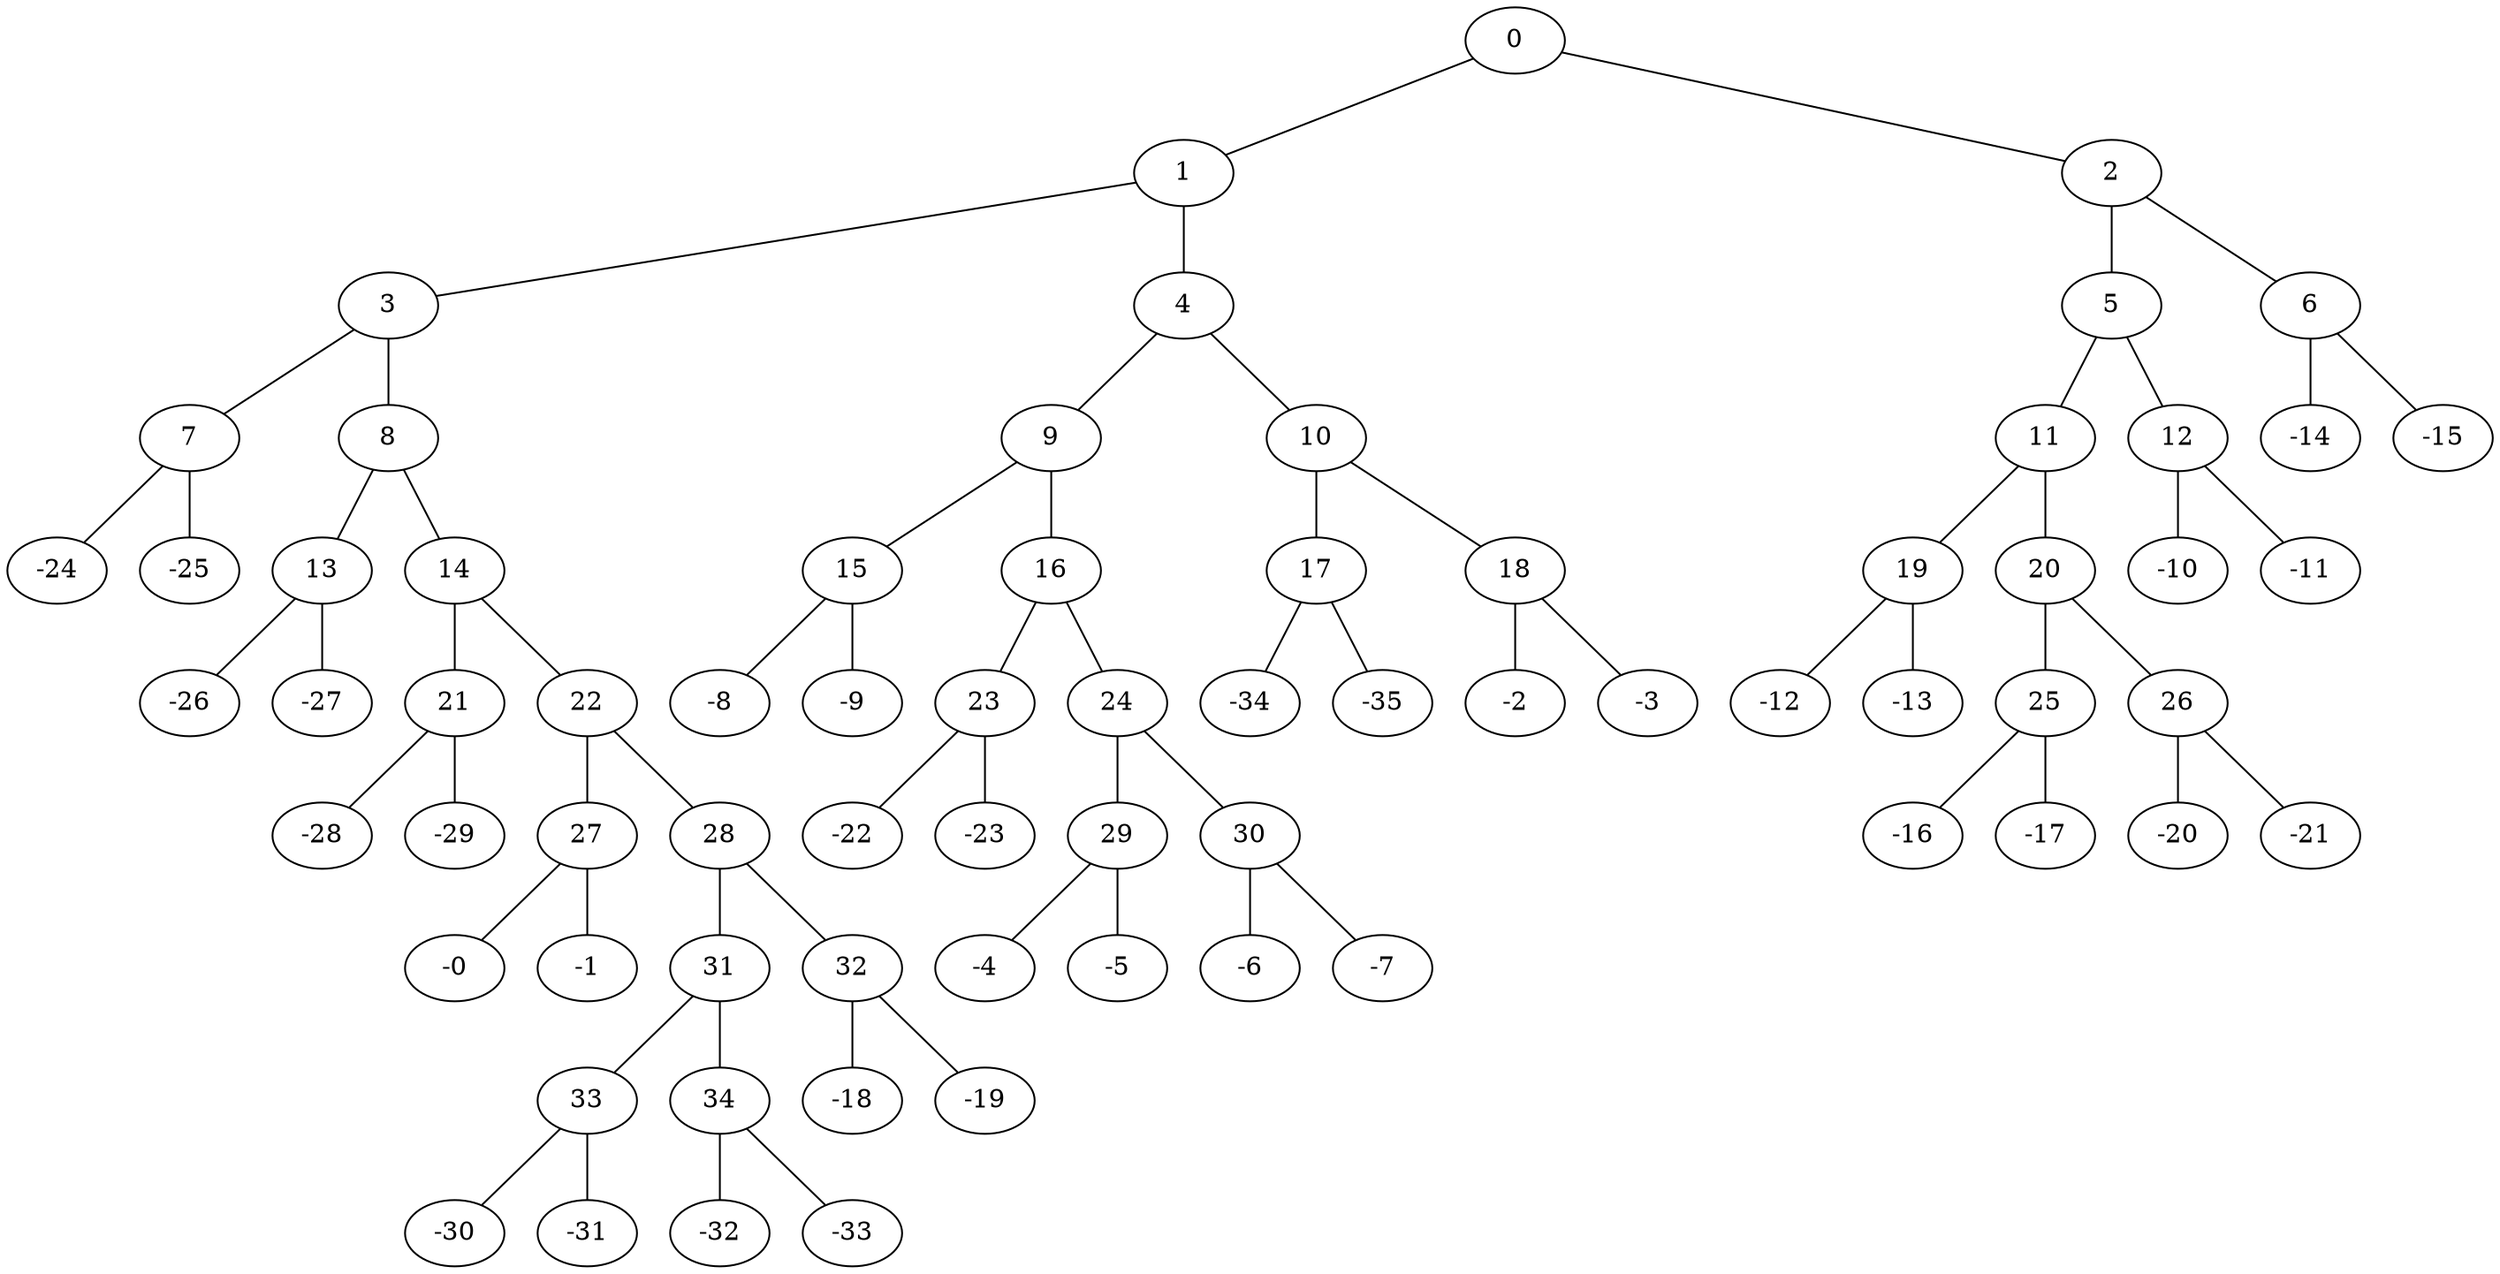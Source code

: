 graph G {
	0 -- 1
	0 -- 2
	1 -- 3
	1 -- 4
	2 -- 5
	2 -- 6
	3 -- 7
	3 -- 8
	4 -- 9
	4 -- 10
	5 -- 11
	5 -- 12
	6 -- -14
	6 -- -15
	7 -- -24
	7 -- -25
	8 -- 13
	8 -- 14
	9 -- 15
	9 -- 16
	10 -- 17
	10 -- 18
	11 -- 19
	11 -- 20
	12 -- -10
	12 -- -11
	13 -- -26
	13 -- -27
	14 -- 21
	14 -- 22
	15 -- -8
	15 -- -9
	16 -- 23
	16 -- 24
	17 -- -34
	17 -- -35
	18 -- -2
	18 -- -3
	19 -- -12
	19 -- -13
	20 -- 25
	20 -- 26
	21 -- -28
	21 -- -29
	22 -- 27
	22 -- 28
	23 -- -22
	23 -- -23
	24 -- 29
	24 -- 30
	25 -- -16
	25 -- -17
	26 -- -20
	26 -- -21
	27 -- -0
	27 -- -1
	28 -- 31
	28 -- 32
	29 -- -4
	29 -- -5
	30 -- -6
	30 -- -7
	31 -- 33
	31 -- 34
	32 -- -18
	32 -- -19
	33 -- -30
	33 -- -31
	34 -- -32
	34 -- -33
}